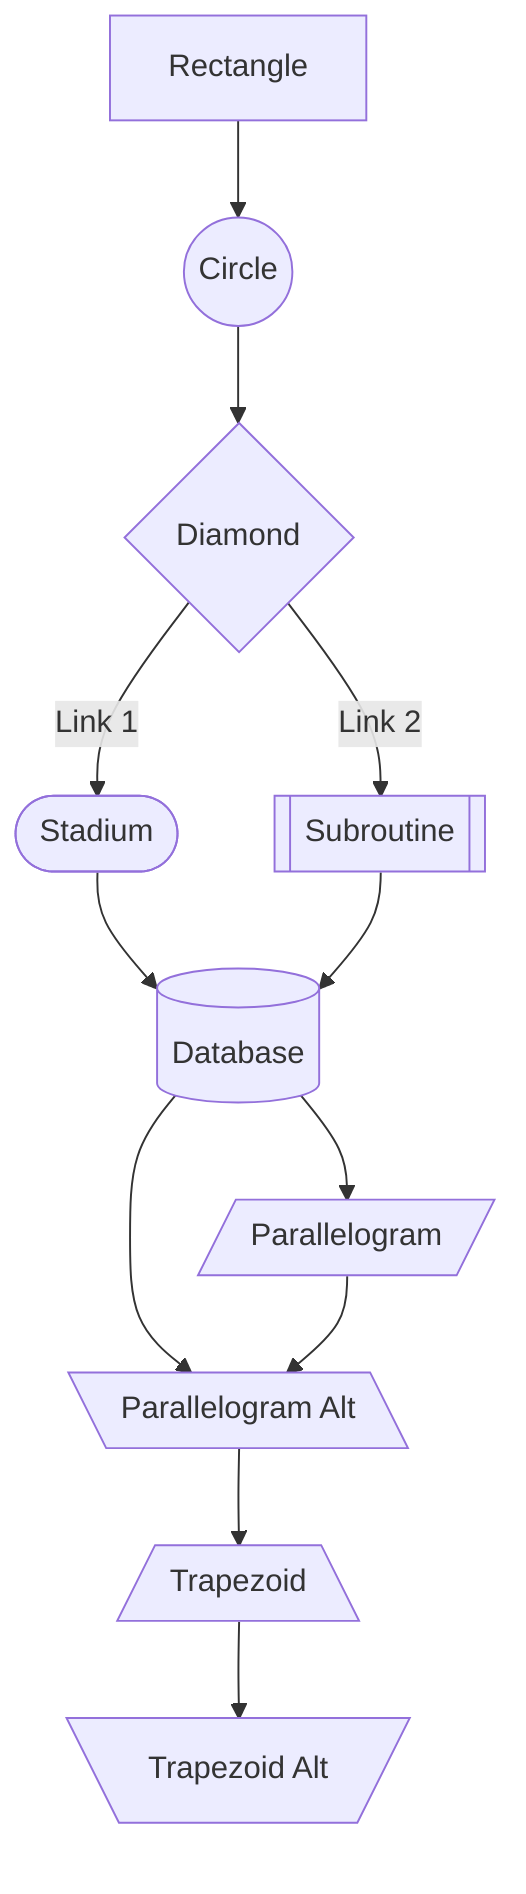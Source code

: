 flowchart TB
    A[Rectangle] --> B((Circle))
    B --> C{Diamond}
    C -->|Link 1| D([Stadium])
    C -->|Link 2| E[[Subroutine]]
    D --> F[(Database)]
    E --> F
    F --> H{{Hexagon}}
    F --> G[/Parallelogram/]
    G --> H[\Parallelogram Alt\]
    H --> I[/Trapezoid\]
    I --> J[\Trapezoid Alt/]